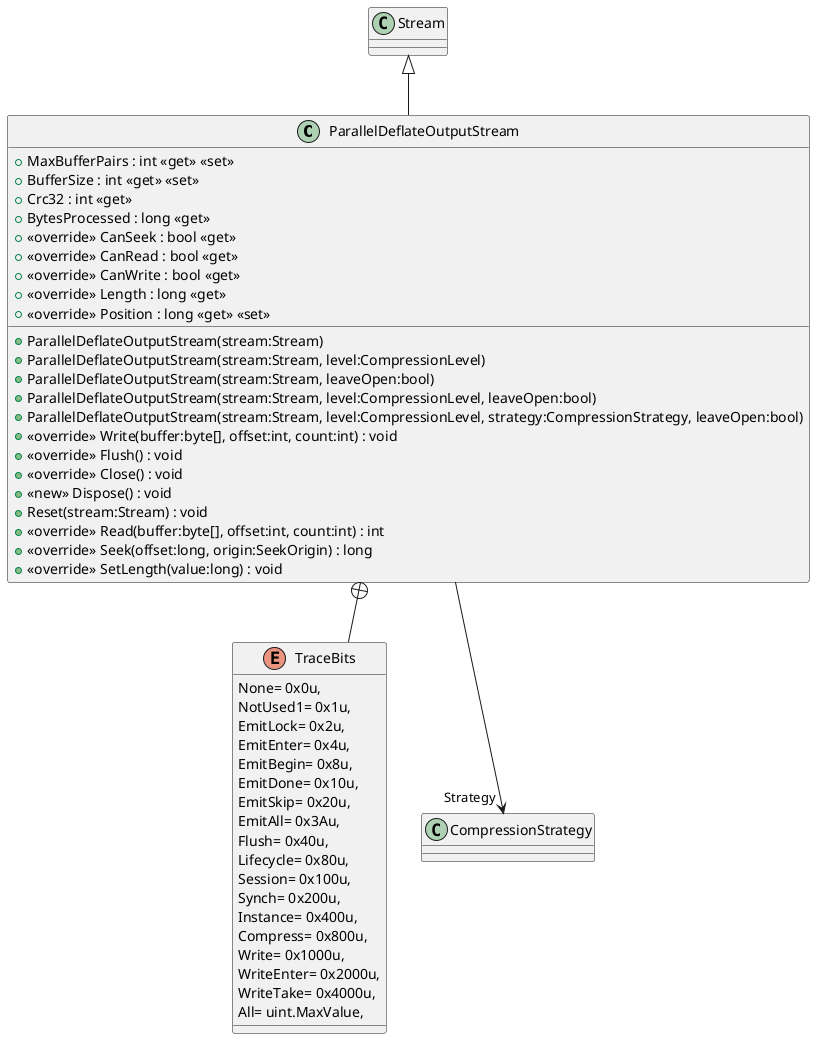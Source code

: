 @startuml
class ParallelDeflateOutputStream {
    + MaxBufferPairs : int <<get>> <<set>>
    + BufferSize : int <<get>> <<set>>
    + Crc32 : int <<get>>
    + BytesProcessed : long <<get>>
    + <<override>> CanSeek : bool <<get>>
    + <<override>> CanRead : bool <<get>>
    + <<override>> CanWrite : bool <<get>>
    + <<override>> Length : long <<get>>
    + <<override>> Position : long <<get>> <<set>>
    + ParallelDeflateOutputStream(stream:Stream)
    + ParallelDeflateOutputStream(stream:Stream, level:CompressionLevel)
    + ParallelDeflateOutputStream(stream:Stream, leaveOpen:bool)
    + ParallelDeflateOutputStream(stream:Stream, level:CompressionLevel, leaveOpen:bool)
    + ParallelDeflateOutputStream(stream:Stream, level:CompressionLevel, strategy:CompressionStrategy, leaveOpen:bool)
    + <<override>> Write(buffer:byte[], offset:int, count:int) : void
    + <<override>> Flush() : void
    + <<override>> Close() : void
    + <<new>> Dispose() : void
    + Reset(stream:Stream) : void
    + <<override>> Read(buffer:byte[], offset:int, count:int) : int
    + <<override>> Seek(offset:long, origin:SeekOrigin) : long
    + <<override>> SetLength(value:long) : void
}
enum TraceBits {
    None= 0x0u,
    NotUsed1= 0x1u,
    EmitLock= 0x2u,
    EmitEnter= 0x4u,
    EmitBegin= 0x8u,
    EmitDone= 0x10u,
    EmitSkip= 0x20u,
    EmitAll= 0x3Au,
    Flush= 0x40u,
    Lifecycle= 0x80u,
    Session= 0x100u,
    Synch= 0x200u,
    Instance= 0x400u,
    Compress= 0x800u,
    Write= 0x1000u,
    WriteEnter= 0x2000u,
    WriteTake= 0x4000u,
    All= uint.MaxValue,
}
Stream <|-- ParallelDeflateOutputStream
ParallelDeflateOutputStream --> "Strategy" CompressionStrategy
ParallelDeflateOutputStream +-- TraceBits
@enduml
